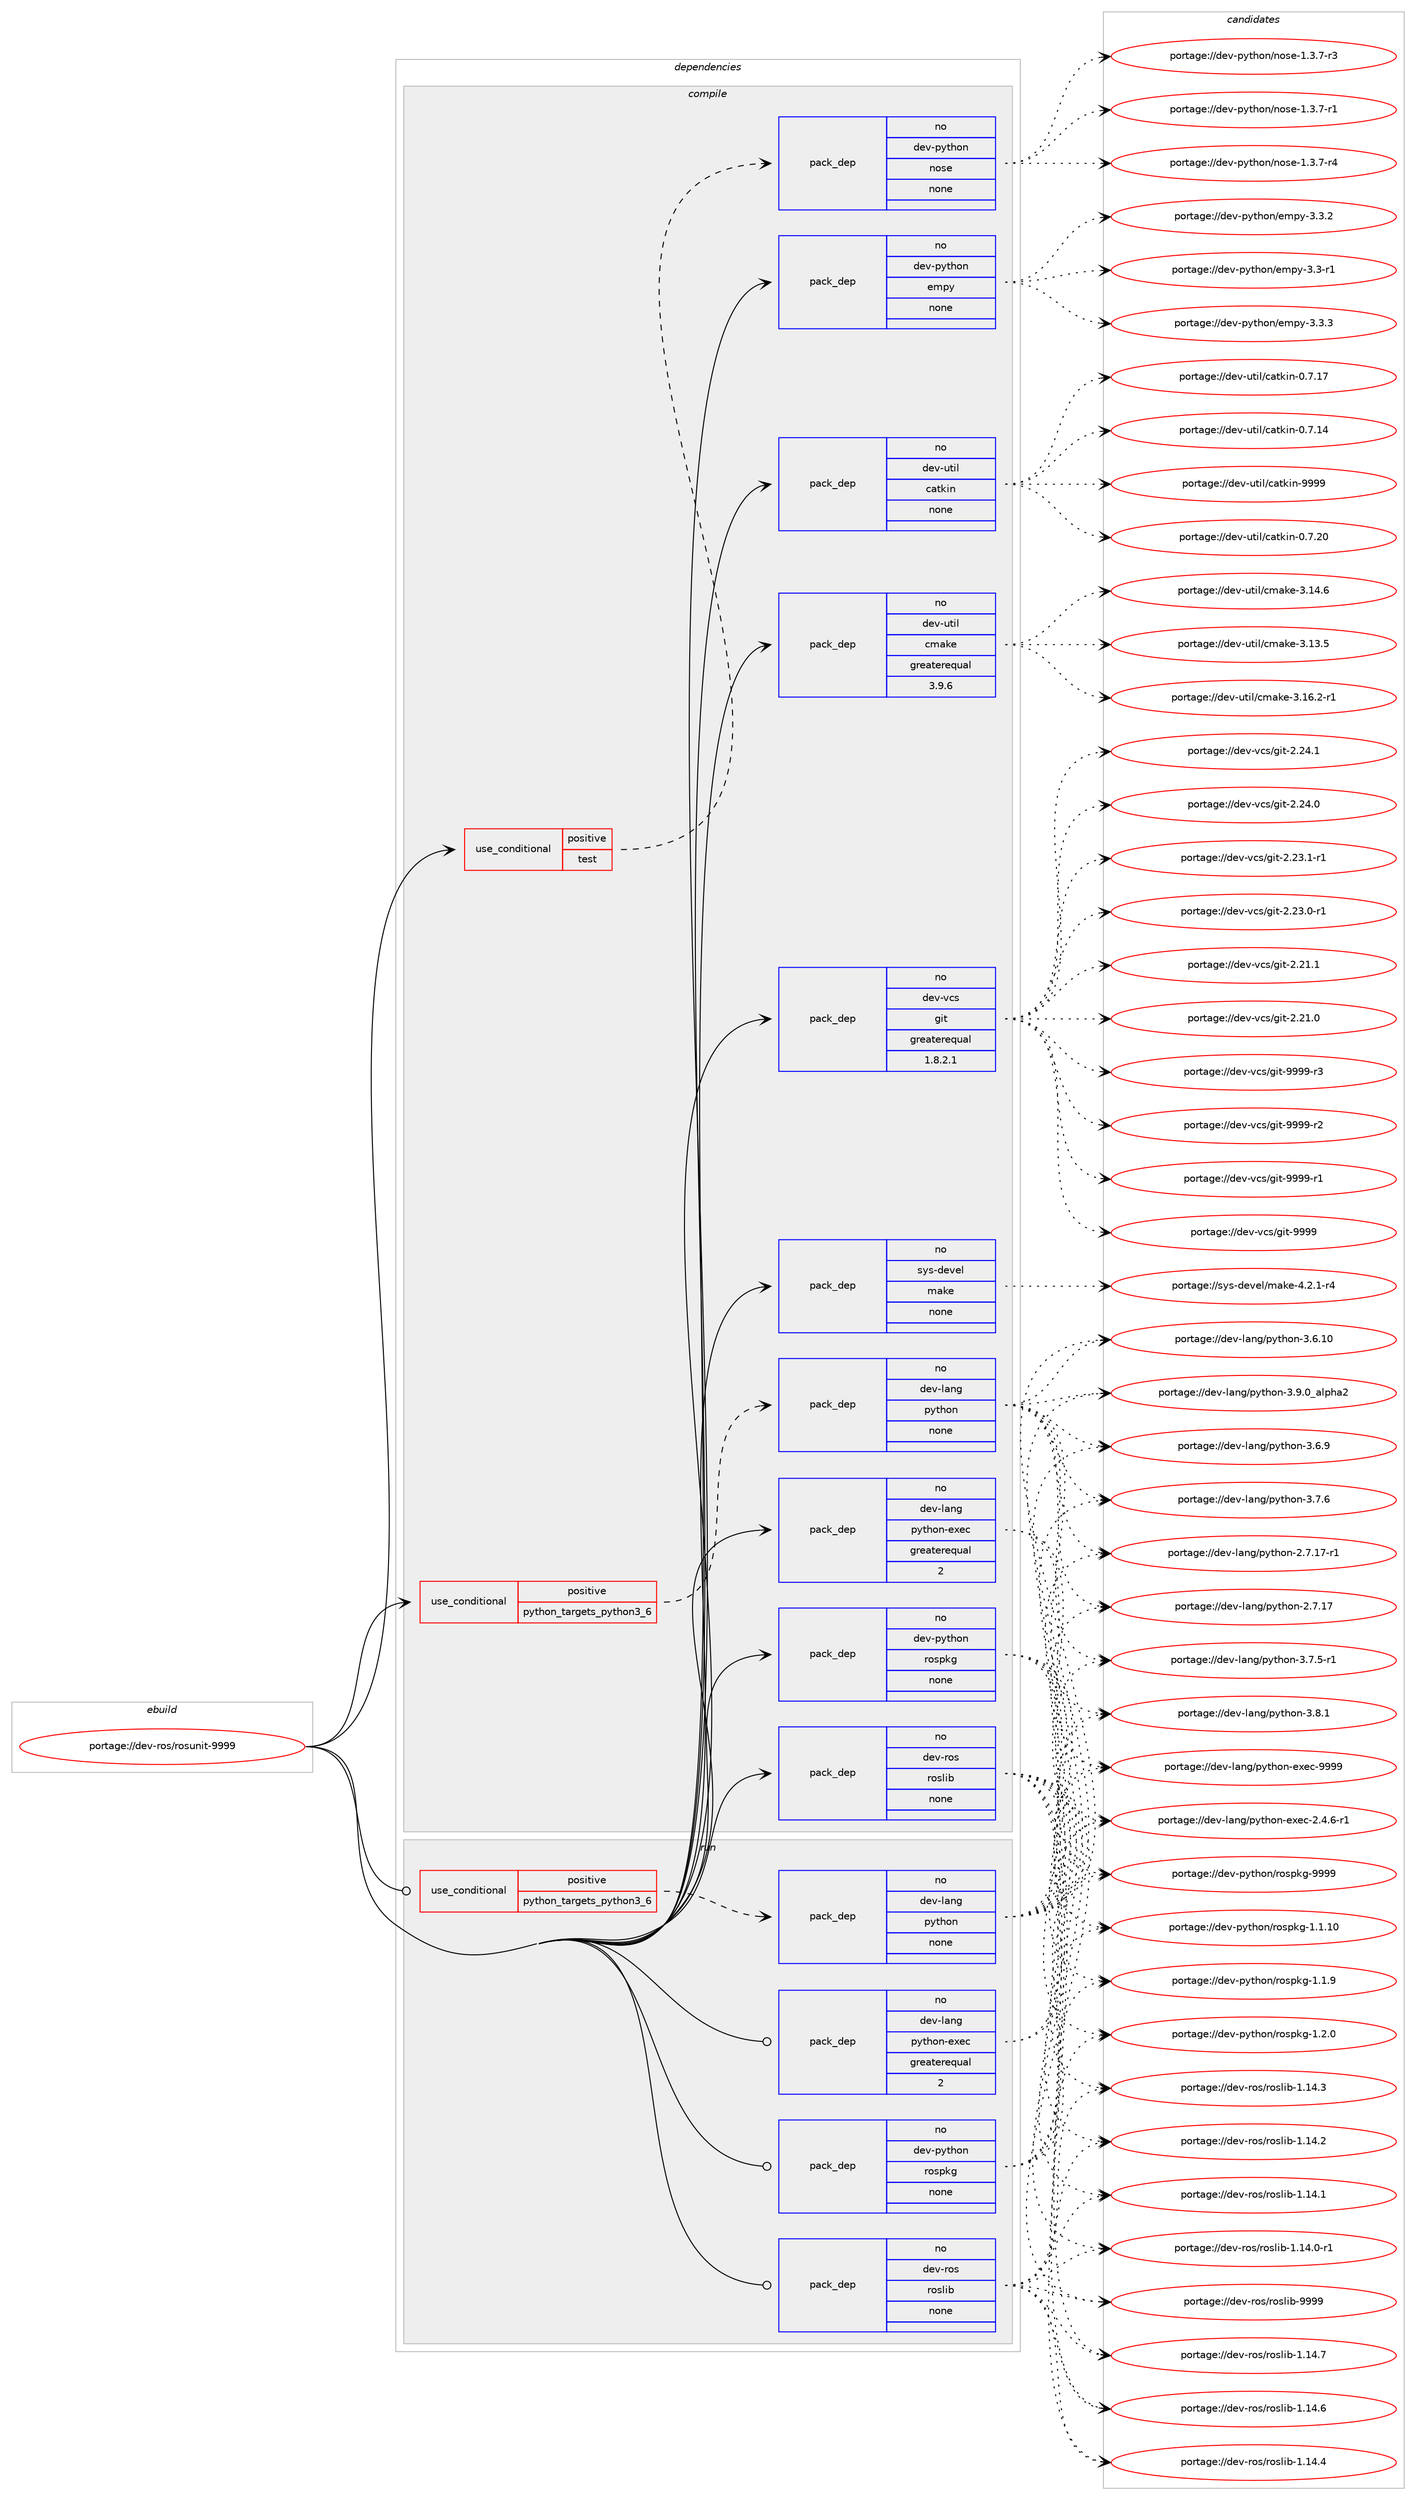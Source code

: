 digraph prolog {

# *************
# Graph options
# *************

newrank=true;
concentrate=true;
compound=true;
graph [rankdir=LR,fontname=Helvetica,fontsize=10,ranksep=1.5];#, ranksep=2.5, nodesep=0.2];
edge  [arrowhead=vee];
node  [fontname=Helvetica,fontsize=10];

# **********
# The ebuild
# **********

subgraph cluster_leftcol {
color=gray;
label=<<i>ebuild</i>>;
id [label="portage://dev-ros/rosunit-9999", color=red, width=4, href="../dev-ros/rosunit-9999.svg"];
}

# ****************
# The dependencies
# ****************

subgraph cluster_midcol {
color=gray;
label=<<i>dependencies</i>>;
subgraph cluster_compile {
fillcolor="#eeeeee";
style=filled;
label=<<i>compile</i>>;
subgraph cond97215 {
dependency383924 [label=<<TABLE BORDER="0" CELLBORDER="1" CELLSPACING="0" CELLPADDING="4"><TR><TD ROWSPAN="3" CELLPADDING="10">use_conditional</TD></TR><TR><TD>positive</TD></TR><TR><TD>python_targets_python3_6</TD></TR></TABLE>>, shape=none, color=red];
subgraph pack281856 {
dependency383925 [label=<<TABLE BORDER="0" CELLBORDER="1" CELLSPACING="0" CELLPADDING="4" WIDTH="220"><TR><TD ROWSPAN="6" CELLPADDING="30">pack_dep</TD></TR><TR><TD WIDTH="110">no</TD></TR><TR><TD>dev-lang</TD></TR><TR><TD>python</TD></TR><TR><TD>none</TD></TR><TR><TD></TD></TR></TABLE>>, shape=none, color=blue];
}
dependency383924:e -> dependency383925:w [weight=20,style="dashed",arrowhead="vee"];
}
id:e -> dependency383924:w [weight=20,style="solid",arrowhead="vee"];
subgraph cond97216 {
dependency383926 [label=<<TABLE BORDER="0" CELLBORDER="1" CELLSPACING="0" CELLPADDING="4"><TR><TD ROWSPAN="3" CELLPADDING="10">use_conditional</TD></TR><TR><TD>positive</TD></TR><TR><TD>test</TD></TR></TABLE>>, shape=none, color=red];
subgraph pack281857 {
dependency383927 [label=<<TABLE BORDER="0" CELLBORDER="1" CELLSPACING="0" CELLPADDING="4" WIDTH="220"><TR><TD ROWSPAN="6" CELLPADDING="30">pack_dep</TD></TR><TR><TD WIDTH="110">no</TD></TR><TR><TD>dev-python</TD></TR><TR><TD>nose</TD></TR><TR><TD>none</TD></TR><TR><TD></TD></TR></TABLE>>, shape=none, color=blue];
}
dependency383926:e -> dependency383927:w [weight=20,style="dashed",arrowhead="vee"];
}
id:e -> dependency383926:w [weight=20,style="solid",arrowhead="vee"];
subgraph pack281858 {
dependency383928 [label=<<TABLE BORDER="0" CELLBORDER="1" CELLSPACING="0" CELLPADDING="4" WIDTH="220"><TR><TD ROWSPAN="6" CELLPADDING="30">pack_dep</TD></TR><TR><TD WIDTH="110">no</TD></TR><TR><TD>dev-lang</TD></TR><TR><TD>python-exec</TD></TR><TR><TD>greaterequal</TD></TR><TR><TD>2</TD></TR></TABLE>>, shape=none, color=blue];
}
id:e -> dependency383928:w [weight=20,style="solid",arrowhead="vee"];
subgraph pack281859 {
dependency383929 [label=<<TABLE BORDER="0" CELLBORDER="1" CELLSPACING="0" CELLPADDING="4" WIDTH="220"><TR><TD ROWSPAN="6" CELLPADDING="30">pack_dep</TD></TR><TR><TD WIDTH="110">no</TD></TR><TR><TD>dev-python</TD></TR><TR><TD>empy</TD></TR><TR><TD>none</TD></TR><TR><TD></TD></TR></TABLE>>, shape=none, color=blue];
}
id:e -> dependency383929:w [weight=20,style="solid",arrowhead="vee"];
subgraph pack281860 {
dependency383930 [label=<<TABLE BORDER="0" CELLBORDER="1" CELLSPACING="0" CELLPADDING="4" WIDTH="220"><TR><TD ROWSPAN="6" CELLPADDING="30">pack_dep</TD></TR><TR><TD WIDTH="110">no</TD></TR><TR><TD>dev-python</TD></TR><TR><TD>rospkg</TD></TR><TR><TD>none</TD></TR><TR><TD></TD></TR></TABLE>>, shape=none, color=blue];
}
id:e -> dependency383930:w [weight=20,style="solid",arrowhead="vee"];
subgraph pack281861 {
dependency383931 [label=<<TABLE BORDER="0" CELLBORDER="1" CELLSPACING="0" CELLPADDING="4" WIDTH="220"><TR><TD ROWSPAN="6" CELLPADDING="30">pack_dep</TD></TR><TR><TD WIDTH="110">no</TD></TR><TR><TD>dev-ros</TD></TR><TR><TD>roslib</TD></TR><TR><TD>none</TD></TR><TR><TD></TD></TR></TABLE>>, shape=none, color=blue];
}
id:e -> dependency383931:w [weight=20,style="solid",arrowhead="vee"];
subgraph pack281862 {
dependency383932 [label=<<TABLE BORDER="0" CELLBORDER="1" CELLSPACING="0" CELLPADDING="4" WIDTH="220"><TR><TD ROWSPAN="6" CELLPADDING="30">pack_dep</TD></TR><TR><TD WIDTH="110">no</TD></TR><TR><TD>dev-util</TD></TR><TR><TD>catkin</TD></TR><TR><TD>none</TD></TR><TR><TD></TD></TR></TABLE>>, shape=none, color=blue];
}
id:e -> dependency383932:w [weight=20,style="solid",arrowhead="vee"];
subgraph pack281863 {
dependency383933 [label=<<TABLE BORDER="0" CELLBORDER="1" CELLSPACING="0" CELLPADDING="4" WIDTH="220"><TR><TD ROWSPAN="6" CELLPADDING="30">pack_dep</TD></TR><TR><TD WIDTH="110">no</TD></TR><TR><TD>dev-util</TD></TR><TR><TD>cmake</TD></TR><TR><TD>greaterequal</TD></TR><TR><TD>3.9.6</TD></TR></TABLE>>, shape=none, color=blue];
}
id:e -> dependency383933:w [weight=20,style="solid",arrowhead="vee"];
subgraph pack281864 {
dependency383934 [label=<<TABLE BORDER="0" CELLBORDER="1" CELLSPACING="0" CELLPADDING="4" WIDTH="220"><TR><TD ROWSPAN="6" CELLPADDING="30">pack_dep</TD></TR><TR><TD WIDTH="110">no</TD></TR><TR><TD>dev-vcs</TD></TR><TR><TD>git</TD></TR><TR><TD>greaterequal</TD></TR><TR><TD>1.8.2.1</TD></TR></TABLE>>, shape=none, color=blue];
}
id:e -> dependency383934:w [weight=20,style="solid",arrowhead="vee"];
subgraph pack281865 {
dependency383935 [label=<<TABLE BORDER="0" CELLBORDER="1" CELLSPACING="0" CELLPADDING="4" WIDTH="220"><TR><TD ROWSPAN="6" CELLPADDING="30">pack_dep</TD></TR><TR><TD WIDTH="110">no</TD></TR><TR><TD>sys-devel</TD></TR><TR><TD>make</TD></TR><TR><TD>none</TD></TR><TR><TD></TD></TR></TABLE>>, shape=none, color=blue];
}
id:e -> dependency383935:w [weight=20,style="solid",arrowhead="vee"];
}
subgraph cluster_compileandrun {
fillcolor="#eeeeee";
style=filled;
label=<<i>compile and run</i>>;
}
subgraph cluster_run {
fillcolor="#eeeeee";
style=filled;
label=<<i>run</i>>;
subgraph cond97217 {
dependency383936 [label=<<TABLE BORDER="0" CELLBORDER="1" CELLSPACING="0" CELLPADDING="4"><TR><TD ROWSPAN="3" CELLPADDING="10">use_conditional</TD></TR><TR><TD>positive</TD></TR><TR><TD>python_targets_python3_6</TD></TR></TABLE>>, shape=none, color=red];
subgraph pack281866 {
dependency383937 [label=<<TABLE BORDER="0" CELLBORDER="1" CELLSPACING="0" CELLPADDING="4" WIDTH="220"><TR><TD ROWSPAN="6" CELLPADDING="30">pack_dep</TD></TR><TR><TD WIDTH="110">no</TD></TR><TR><TD>dev-lang</TD></TR><TR><TD>python</TD></TR><TR><TD>none</TD></TR><TR><TD></TD></TR></TABLE>>, shape=none, color=blue];
}
dependency383936:e -> dependency383937:w [weight=20,style="dashed",arrowhead="vee"];
}
id:e -> dependency383936:w [weight=20,style="solid",arrowhead="odot"];
subgraph pack281867 {
dependency383938 [label=<<TABLE BORDER="0" CELLBORDER="1" CELLSPACING="0" CELLPADDING="4" WIDTH="220"><TR><TD ROWSPAN="6" CELLPADDING="30">pack_dep</TD></TR><TR><TD WIDTH="110">no</TD></TR><TR><TD>dev-lang</TD></TR><TR><TD>python-exec</TD></TR><TR><TD>greaterequal</TD></TR><TR><TD>2</TD></TR></TABLE>>, shape=none, color=blue];
}
id:e -> dependency383938:w [weight=20,style="solid",arrowhead="odot"];
subgraph pack281868 {
dependency383939 [label=<<TABLE BORDER="0" CELLBORDER="1" CELLSPACING="0" CELLPADDING="4" WIDTH="220"><TR><TD ROWSPAN="6" CELLPADDING="30">pack_dep</TD></TR><TR><TD WIDTH="110">no</TD></TR><TR><TD>dev-python</TD></TR><TR><TD>rospkg</TD></TR><TR><TD>none</TD></TR><TR><TD></TD></TR></TABLE>>, shape=none, color=blue];
}
id:e -> dependency383939:w [weight=20,style="solid",arrowhead="odot"];
subgraph pack281869 {
dependency383940 [label=<<TABLE BORDER="0" CELLBORDER="1" CELLSPACING="0" CELLPADDING="4" WIDTH="220"><TR><TD ROWSPAN="6" CELLPADDING="30">pack_dep</TD></TR><TR><TD WIDTH="110">no</TD></TR><TR><TD>dev-ros</TD></TR><TR><TD>roslib</TD></TR><TR><TD>none</TD></TR><TR><TD></TD></TR></TABLE>>, shape=none, color=blue];
}
id:e -> dependency383940:w [weight=20,style="solid",arrowhead="odot"];
}
}

# **************
# The candidates
# **************

subgraph cluster_choices {
rank=same;
color=gray;
label=<<i>candidates</i>>;

subgraph choice281856 {
color=black;
nodesep=1;
choice10010111845108971101034711212111610411111045514657464895971081121049750 [label="portage://dev-lang/python-3.9.0_alpha2", color=red, width=4,href="../dev-lang/python-3.9.0_alpha2.svg"];
choice100101118451089711010347112121116104111110455146564649 [label="portage://dev-lang/python-3.8.1", color=red, width=4,href="../dev-lang/python-3.8.1.svg"];
choice100101118451089711010347112121116104111110455146554654 [label="portage://dev-lang/python-3.7.6", color=red, width=4,href="../dev-lang/python-3.7.6.svg"];
choice1001011184510897110103471121211161041111104551465546534511449 [label="portage://dev-lang/python-3.7.5-r1", color=red, width=4,href="../dev-lang/python-3.7.5-r1.svg"];
choice100101118451089711010347112121116104111110455146544657 [label="portage://dev-lang/python-3.6.9", color=red, width=4,href="../dev-lang/python-3.6.9.svg"];
choice10010111845108971101034711212111610411111045514654464948 [label="portage://dev-lang/python-3.6.10", color=red, width=4,href="../dev-lang/python-3.6.10.svg"];
choice100101118451089711010347112121116104111110455046554649554511449 [label="portage://dev-lang/python-2.7.17-r1", color=red, width=4,href="../dev-lang/python-2.7.17-r1.svg"];
choice10010111845108971101034711212111610411111045504655464955 [label="portage://dev-lang/python-2.7.17", color=red, width=4,href="../dev-lang/python-2.7.17.svg"];
dependency383925:e -> choice10010111845108971101034711212111610411111045514657464895971081121049750:w [style=dotted,weight="100"];
dependency383925:e -> choice100101118451089711010347112121116104111110455146564649:w [style=dotted,weight="100"];
dependency383925:e -> choice100101118451089711010347112121116104111110455146554654:w [style=dotted,weight="100"];
dependency383925:e -> choice1001011184510897110103471121211161041111104551465546534511449:w [style=dotted,weight="100"];
dependency383925:e -> choice100101118451089711010347112121116104111110455146544657:w [style=dotted,weight="100"];
dependency383925:e -> choice10010111845108971101034711212111610411111045514654464948:w [style=dotted,weight="100"];
dependency383925:e -> choice100101118451089711010347112121116104111110455046554649554511449:w [style=dotted,weight="100"];
dependency383925:e -> choice10010111845108971101034711212111610411111045504655464955:w [style=dotted,weight="100"];
}
subgraph choice281857 {
color=black;
nodesep=1;
choice10010111845112121116104111110471101111151014549465146554511452 [label="portage://dev-python/nose-1.3.7-r4", color=red, width=4,href="../dev-python/nose-1.3.7-r4.svg"];
choice10010111845112121116104111110471101111151014549465146554511451 [label="portage://dev-python/nose-1.3.7-r3", color=red, width=4,href="../dev-python/nose-1.3.7-r3.svg"];
choice10010111845112121116104111110471101111151014549465146554511449 [label="portage://dev-python/nose-1.3.7-r1", color=red, width=4,href="../dev-python/nose-1.3.7-r1.svg"];
dependency383927:e -> choice10010111845112121116104111110471101111151014549465146554511452:w [style=dotted,weight="100"];
dependency383927:e -> choice10010111845112121116104111110471101111151014549465146554511451:w [style=dotted,weight="100"];
dependency383927:e -> choice10010111845112121116104111110471101111151014549465146554511449:w [style=dotted,weight="100"];
}
subgraph choice281858 {
color=black;
nodesep=1;
choice10010111845108971101034711212111610411111045101120101994557575757 [label="portage://dev-lang/python-exec-9999", color=red, width=4,href="../dev-lang/python-exec-9999.svg"];
choice10010111845108971101034711212111610411111045101120101994550465246544511449 [label="portage://dev-lang/python-exec-2.4.6-r1", color=red, width=4,href="../dev-lang/python-exec-2.4.6-r1.svg"];
dependency383928:e -> choice10010111845108971101034711212111610411111045101120101994557575757:w [style=dotted,weight="100"];
dependency383928:e -> choice10010111845108971101034711212111610411111045101120101994550465246544511449:w [style=dotted,weight="100"];
}
subgraph choice281859 {
color=black;
nodesep=1;
choice1001011184511212111610411111047101109112121455146514651 [label="portage://dev-python/empy-3.3.3", color=red, width=4,href="../dev-python/empy-3.3.3.svg"];
choice1001011184511212111610411111047101109112121455146514650 [label="portage://dev-python/empy-3.3.2", color=red, width=4,href="../dev-python/empy-3.3.2.svg"];
choice1001011184511212111610411111047101109112121455146514511449 [label="portage://dev-python/empy-3.3-r1", color=red, width=4,href="../dev-python/empy-3.3-r1.svg"];
dependency383929:e -> choice1001011184511212111610411111047101109112121455146514651:w [style=dotted,weight="100"];
dependency383929:e -> choice1001011184511212111610411111047101109112121455146514650:w [style=dotted,weight="100"];
dependency383929:e -> choice1001011184511212111610411111047101109112121455146514511449:w [style=dotted,weight="100"];
}
subgraph choice281860 {
color=black;
nodesep=1;
choice10010111845112121116104111110471141111151121071034557575757 [label="portage://dev-python/rospkg-9999", color=red, width=4,href="../dev-python/rospkg-9999.svg"];
choice1001011184511212111610411111047114111115112107103454946504648 [label="portage://dev-python/rospkg-1.2.0", color=red, width=4,href="../dev-python/rospkg-1.2.0.svg"];
choice1001011184511212111610411111047114111115112107103454946494657 [label="portage://dev-python/rospkg-1.1.9", color=red, width=4,href="../dev-python/rospkg-1.1.9.svg"];
choice100101118451121211161041111104711411111511210710345494649464948 [label="portage://dev-python/rospkg-1.1.10", color=red, width=4,href="../dev-python/rospkg-1.1.10.svg"];
dependency383930:e -> choice10010111845112121116104111110471141111151121071034557575757:w [style=dotted,weight="100"];
dependency383930:e -> choice1001011184511212111610411111047114111115112107103454946504648:w [style=dotted,weight="100"];
dependency383930:e -> choice1001011184511212111610411111047114111115112107103454946494657:w [style=dotted,weight="100"];
dependency383930:e -> choice100101118451121211161041111104711411111511210710345494649464948:w [style=dotted,weight="100"];
}
subgraph choice281861 {
color=black;
nodesep=1;
choice1001011184511411111547114111115108105984557575757 [label="portage://dev-ros/roslib-9999", color=red, width=4,href="../dev-ros/roslib-9999.svg"];
choice10010111845114111115471141111151081059845494649524655 [label="portage://dev-ros/roslib-1.14.7", color=red, width=4,href="../dev-ros/roslib-1.14.7.svg"];
choice10010111845114111115471141111151081059845494649524654 [label="portage://dev-ros/roslib-1.14.6", color=red, width=4,href="../dev-ros/roslib-1.14.6.svg"];
choice10010111845114111115471141111151081059845494649524652 [label="portage://dev-ros/roslib-1.14.4", color=red, width=4,href="../dev-ros/roslib-1.14.4.svg"];
choice10010111845114111115471141111151081059845494649524651 [label="portage://dev-ros/roslib-1.14.3", color=red, width=4,href="../dev-ros/roslib-1.14.3.svg"];
choice10010111845114111115471141111151081059845494649524650 [label="portage://dev-ros/roslib-1.14.2", color=red, width=4,href="../dev-ros/roslib-1.14.2.svg"];
choice10010111845114111115471141111151081059845494649524649 [label="portage://dev-ros/roslib-1.14.1", color=red, width=4,href="../dev-ros/roslib-1.14.1.svg"];
choice100101118451141111154711411111510810598454946495246484511449 [label="portage://dev-ros/roslib-1.14.0-r1", color=red, width=4,href="../dev-ros/roslib-1.14.0-r1.svg"];
dependency383931:e -> choice1001011184511411111547114111115108105984557575757:w [style=dotted,weight="100"];
dependency383931:e -> choice10010111845114111115471141111151081059845494649524655:w [style=dotted,weight="100"];
dependency383931:e -> choice10010111845114111115471141111151081059845494649524654:w [style=dotted,weight="100"];
dependency383931:e -> choice10010111845114111115471141111151081059845494649524652:w [style=dotted,weight="100"];
dependency383931:e -> choice10010111845114111115471141111151081059845494649524651:w [style=dotted,weight="100"];
dependency383931:e -> choice10010111845114111115471141111151081059845494649524650:w [style=dotted,weight="100"];
dependency383931:e -> choice10010111845114111115471141111151081059845494649524649:w [style=dotted,weight="100"];
dependency383931:e -> choice100101118451141111154711411111510810598454946495246484511449:w [style=dotted,weight="100"];
}
subgraph choice281862 {
color=black;
nodesep=1;
choice100101118451171161051084799971161071051104557575757 [label="portage://dev-util/catkin-9999", color=red, width=4,href="../dev-util/catkin-9999.svg"];
choice1001011184511711610510847999711610710511045484655465048 [label="portage://dev-util/catkin-0.7.20", color=red, width=4,href="../dev-util/catkin-0.7.20.svg"];
choice1001011184511711610510847999711610710511045484655464955 [label="portage://dev-util/catkin-0.7.17", color=red, width=4,href="../dev-util/catkin-0.7.17.svg"];
choice1001011184511711610510847999711610710511045484655464952 [label="portage://dev-util/catkin-0.7.14", color=red, width=4,href="../dev-util/catkin-0.7.14.svg"];
dependency383932:e -> choice100101118451171161051084799971161071051104557575757:w [style=dotted,weight="100"];
dependency383932:e -> choice1001011184511711610510847999711610710511045484655465048:w [style=dotted,weight="100"];
dependency383932:e -> choice1001011184511711610510847999711610710511045484655464955:w [style=dotted,weight="100"];
dependency383932:e -> choice1001011184511711610510847999711610710511045484655464952:w [style=dotted,weight="100"];
}
subgraph choice281863 {
color=black;
nodesep=1;
choice10010111845117116105108479910997107101455146495446504511449 [label="portage://dev-util/cmake-3.16.2-r1", color=red, width=4,href="../dev-util/cmake-3.16.2-r1.svg"];
choice1001011184511711610510847991099710710145514649524654 [label="portage://dev-util/cmake-3.14.6", color=red, width=4,href="../dev-util/cmake-3.14.6.svg"];
choice1001011184511711610510847991099710710145514649514653 [label="portage://dev-util/cmake-3.13.5", color=red, width=4,href="../dev-util/cmake-3.13.5.svg"];
dependency383933:e -> choice10010111845117116105108479910997107101455146495446504511449:w [style=dotted,weight="100"];
dependency383933:e -> choice1001011184511711610510847991099710710145514649524654:w [style=dotted,weight="100"];
dependency383933:e -> choice1001011184511711610510847991099710710145514649514653:w [style=dotted,weight="100"];
}
subgraph choice281864 {
color=black;
nodesep=1;
choice10010111845118991154710310511645575757574511451 [label="portage://dev-vcs/git-9999-r3", color=red, width=4,href="../dev-vcs/git-9999-r3.svg"];
choice10010111845118991154710310511645575757574511450 [label="portage://dev-vcs/git-9999-r2", color=red, width=4,href="../dev-vcs/git-9999-r2.svg"];
choice10010111845118991154710310511645575757574511449 [label="portage://dev-vcs/git-9999-r1", color=red, width=4,href="../dev-vcs/git-9999-r1.svg"];
choice1001011184511899115471031051164557575757 [label="portage://dev-vcs/git-9999", color=red, width=4,href="../dev-vcs/git-9999.svg"];
choice10010111845118991154710310511645504650524649 [label="portage://dev-vcs/git-2.24.1", color=red, width=4,href="../dev-vcs/git-2.24.1.svg"];
choice10010111845118991154710310511645504650524648 [label="portage://dev-vcs/git-2.24.0", color=red, width=4,href="../dev-vcs/git-2.24.0.svg"];
choice100101118451189911547103105116455046505146494511449 [label="portage://dev-vcs/git-2.23.1-r1", color=red, width=4,href="../dev-vcs/git-2.23.1-r1.svg"];
choice100101118451189911547103105116455046505146484511449 [label="portage://dev-vcs/git-2.23.0-r1", color=red, width=4,href="../dev-vcs/git-2.23.0-r1.svg"];
choice10010111845118991154710310511645504650494649 [label="portage://dev-vcs/git-2.21.1", color=red, width=4,href="../dev-vcs/git-2.21.1.svg"];
choice10010111845118991154710310511645504650494648 [label="portage://dev-vcs/git-2.21.0", color=red, width=4,href="../dev-vcs/git-2.21.0.svg"];
dependency383934:e -> choice10010111845118991154710310511645575757574511451:w [style=dotted,weight="100"];
dependency383934:e -> choice10010111845118991154710310511645575757574511450:w [style=dotted,weight="100"];
dependency383934:e -> choice10010111845118991154710310511645575757574511449:w [style=dotted,weight="100"];
dependency383934:e -> choice1001011184511899115471031051164557575757:w [style=dotted,weight="100"];
dependency383934:e -> choice10010111845118991154710310511645504650524649:w [style=dotted,weight="100"];
dependency383934:e -> choice10010111845118991154710310511645504650524648:w [style=dotted,weight="100"];
dependency383934:e -> choice100101118451189911547103105116455046505146494511449:w [style=dotted,weight="100"];
dependency383934:e -> choice100101118451189911547103105116455046505146484511449:w [style=dotted,weight="100"];
dependency383934:e -> choice10010111845118991154710310511645504650494649:w [style=dotted,weight="100"];
dependency383934:e -> choice10010111845118991154710310511645504650494648:w [style=dotted,weight="100"];
}
subgraph choice281865 {
color=black;
nodesep=1;
choice1151211154510010111810110847109971071014552465046494511452 [label="portage://sys-devel/make-4.2.1-r4", color=red, width=4,href="../sys-devel/make-4.2.1-r4.svg"];
dependency383935:e -> choice1151211154510010111810110847109971071014552465046494511452:w [style=dotted,weight="100"];
}
subgraph choice281866 {
color=black;
nodesep=1;
choice10010111845108971101034711212111610411111045514657464895971081121049750 [label="portage://dev-lang/python-3.9.0_alpha2", color=red, width=4,href="../dev-lang/python-3.9.0_alpha2.svg"];
choice100101118451089711010347112121116104111110455146564649 [label="portage://dev-lang/python-3.8.1", color=red, width=4,href="../dev-lang/python-3.8.1.svg"];
choice100101118451089711010347112121116104111110455146554654 [label="portage://dev-lang/python-3.7.6", color=red, width=4,href="../dev-lang/python-3.7.6.svg"];
choice1001011184510897110103471121211161041111104551465546534511449 [label="portage://dev-lang/python-3.7.5-r1", color=red, width=4,href="../dev-lang/python-3.7.5-r1.svg"];
choice100101118451089711010347112121116104111110455146544657 [label="portage://dev-lang/python-3.6.9", color=red, width=4,href="../dev-lang/python-3.6.9.svg"];
choice10010111845108971101034711212111610411111045514654464948 [label="portage://dev-lang/python-3.6.10", color=red, width=4,href="../dev-lang/python-3.6.10.svg"];
choice100101118451089711010347112121116104111110455046554649554511449 [label="portage://dev-lang/python-2.7.17-r1", color=red, width=4,href="../dev-lang/python-2.7.17-r1.svg"];
choice10010111845108971101034711212111610411111045504655464955 [label="portage://dev-lang/python-2.7.17", color=red, width=4,href="../dev-lang/python-2.7.17.svg"];
dependency383937:e -> choice10010111845108971101034711212111610411111045514657464895971081121049750:w [style=dotted,weight="100"];
dependency383937:e -> choice100101118451089711010347112121116104111110455146564649:w [style=dotted,weight="100"];
dependency383937:e -> choice100101118451089711010347112121116104111110455146554654:w [style=dotted,weight="100"];
dependency383937:e -> choice1001011184510897110103471121211161041111104551465546534511449:w [style=dotted,weight="100"];
dependency383937:e -> choice100101118451089711010347112121116104111110455146544657:w [style=dotted,weight="100"];
dependency383937:e -> choice10010111845108971101034711212111610411111045514654464948:w [style=dotted,weight="100"];
dependency383937:e -> choice100101118451089711010347112121116104111110455046554649554511449:w [style=dotted,weight="100"];
dependency383937:e -> choice10010111845108971101034711212111610411111045504655464955:w [style=dotted,weight="100"];
}
subgraph choice281867 {
color=black;
nodesep=1;
choice10010111845108971101034711212111610411111045101120101994557575757 [label="portage://dev-lang/python-exec-9999", color=red, width=4,href="../dev-lang/python-exec-9999.svg"];
choice10010111845108971101034711212111610411111045101120101994550465246544511449 [label="portage://dev-lang/python-exec-2.4.6-r1", color=red, width=4,href="../dev-lang/python-exec-2.4.6-r1.svg"];
dependency383938:e -> choice10010111845108971101034711212111610411111045101120101994557575757:w [style=dotted,weight="100"];
dependency383938:e -> choice10010111845108971101034711212111610411111045101120101994550465246544511449:w [style=dotted,weight="100"];
}
subgraph choice281868 {
color=black;
nodesep=1;
choice10010111845112121116104111110471141111151121071034557575757 [label="portage://dev-python/rospkg-9999", color=red, width=4,href="../dev-python/rospkg-9999.svg"];
choice1001011184511212111610411111047114111115112107103454946504648 [label="portage://dev-python/rospkg-1.2.0", color=red, width=4,href="../dev-python/rospkg-1.2.0.svg"];
choice1001011184511212111610411111047114111115112107103454946494657 [label="portage://dev-python/rospkg-1.1.9", color=red, width=4,href="../dev-python/rospkg-1.1.9.svg"];
choice100101118451121211161041111104711411111511210710345494649464948 [label="portage://dev-python/rospkg-1.1.10", color=red, width=4,href="../dev-python/rospkg-1.1.10.svg"];
dependency383939:e -> choice10010111845112121116104111110471141111151121071034557575757:w [style=dotted,weight="100"];
dependency383939:e -> choice1001011184511212111610411111047114111115112107103454946504648:w [style=dotted,weight="100"];
dependency383939:e -> choice1001011184511212111610411111047114111115112107103454946494657:w [style=dotted,weight="100"];
dependency383939:e -> choice100101118451121211161041111104711411111511210710345494649464948:w [style=dotted,weight="100"];
}
subgraph choice281869 {
color=black;
nodesep=1;
choice1001011184511411111547114111115108105984557575757 [label="portage://dev-ros/roslib-9999", color=red, width=4,href="../dev-ros/roslib-9999.svg"];
choice10010111845114111115471141111151081059845494649524655 [label="portage://dev-ros/roslib-1.14.7", color=red, width=4,href="../dev-ros/roslib-1.14.7.svg"];
choice10010111845114111115471141111151081059845494649524654 [label="portage://dev-ros/roslib-1.14.6", color=red, width=4,href="../dev-ros/roslib-1.14.6.svg"];
choice10010111845114111115471141111151081059845494649524652 [label="portage://dev-ros/roslib-1.14.4", color=red, width=4,href="../dev-ros/roslib-1.14.4.svg"];
choice10010111845114111115471141111151081059845494649524651 [label="portage://dev-ros/roslib-1.14.3", color=red, width=4,href="../dev-ros/roslib-1.14.3.svg"];
choice10010111845114111115471141111151081059845494649524650 [label="portage://dev-ros/roslib-1.14.2", color=red, width=4,href="../dev-ros/roslib-1.14.2.svg"];
choice10010111845114111115471141111151081059845494649524649 [label="portage://dev-ros/roslib-1.14.1", color=red, width=4,href="../dev-ros/roslib-1.14.1.svg"];
choice100101118451141111154711411111510810598454946495246484511449 [label="portage://dev-ros/roslib-1.14.0-r1", color=red, width=4,href="../dev-ros/roslib-1.14.0-r1.svg"];
dependency383940:e -> choice1001011184511411111547114111115108105984557575757:w [style=dotted,weight="100"];
dependency383940:e -> choice10010111845114111115471141111151081059845494649524655:w [style=dotted,weight="100"];
dependency383940:e -> choice10010111845114111115471141111151081059845494649524654:w [style=dotted,weight="100"];
dependency383940:e -> choice10010111845114111115471141111151081059845494649524652:w [style=dotted,weight="100"];
dependency383940:e -> choice10010111845114111115471141111151081059845494649524651:w [style=dotted,weight="100"];
dependency383940:e -> choice10010111845114111115471141111151081059845494649524650:w [style=dotted,weight="100"];
dependency383940:e -> choice10010111845114111115471141111151081059845494649524649:w [style=dotted,weight="100"];
dependency383940:e -> choice100101118451141111154711411111510810598454946495246484511449:w [style=dotted,weight="100"];
}
}

}
